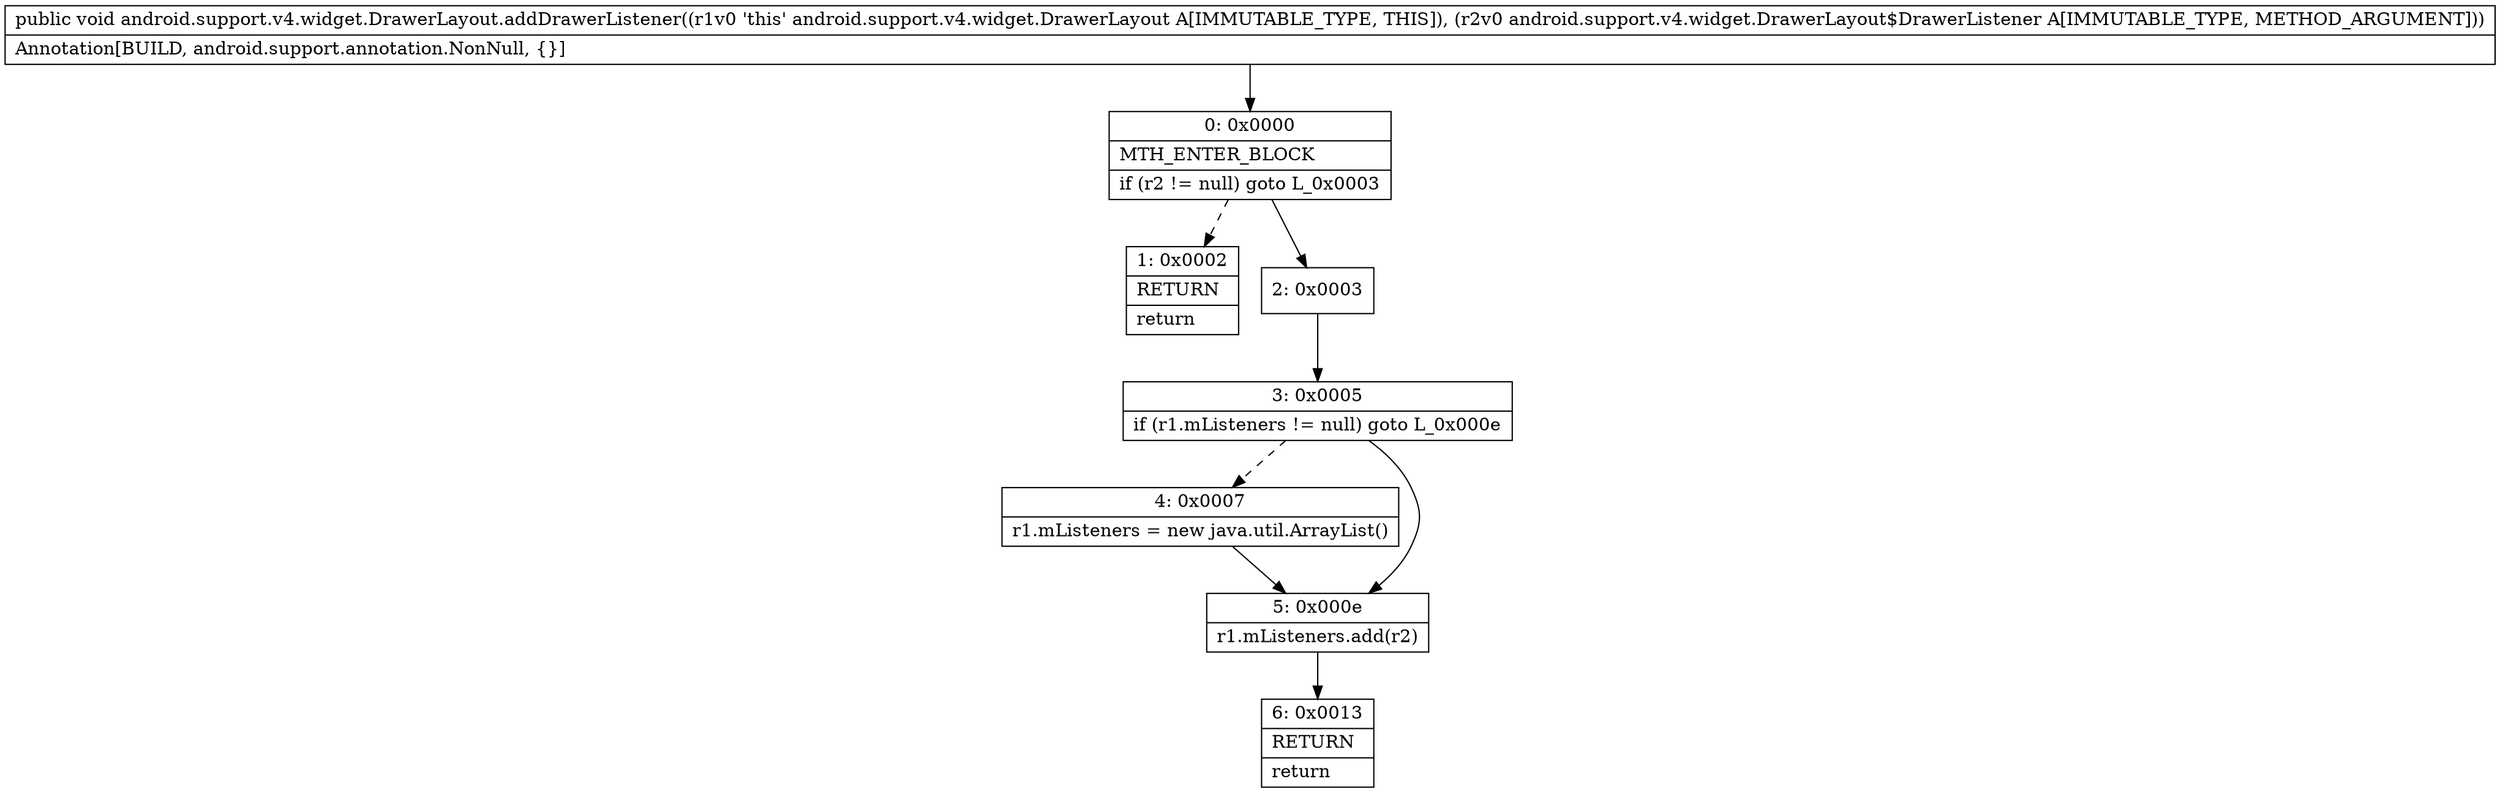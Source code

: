 digraph "CFG forandroid.support.v4.widget.DrawerLayout.addDrawerListener(Landroid\/support\/v4\/widget\/DrawerLayout$DrawerListener;)V" {
Node_0 [shape=record,label="{0\:\ 0x0000|MTH_ENTER_BLOCK\l|if (r2 != null) goto L_0x0003\l}"];
Node_1 [shape=record,label="{1\:\ 0x0002|RETURN\l|return\l}"];
Node_2 [shape=record,label="{2\:\ 0x0003}"];
Node_3 [shape=record,label="{3\:\ 0x0005|if (r1.mListeners != null) goto L_0x000e\l}"];
Node_4 [shape=record,label="{4\:\ 0x0007|r1.mListeners = new java.util.ArrayList()\l}"];
Node_5 [shape=record,label="{5\:\ 0x000e|r1.mListeners.add(r2)\l}"];
Node_6 [shape=record,label="{6\:\ 0x0013|RETURN\l|return\l}"];
MethodNode[shape=record,label="{public void android.support.v4.widget.DrawerLayout.addDrawerListener((r1v0 'this' android.support.v4.widget.DrawerLayout A[IMMUTABLE_TYPE, THIS]), (r2v0 android.support.v4.widget.DrawerLayout$DrawerListener A[IMMUTABLE_TYPE, METHOD_ARGUMENT]))  | Annotation[BUILD, android.support.annotation.NonNull, \{\}]\l}"];
MethodNode -> Node_0;
Node_0 -> Node_1[style=dashed];
Node_0 -> Node_2;
Node_2 -> Node_3;
Node_3 -> Node_4[style=dashed];
Node_3 -> Node_5;
Node_4 -> Node_5;
Node_5 -> Node_6;
}

